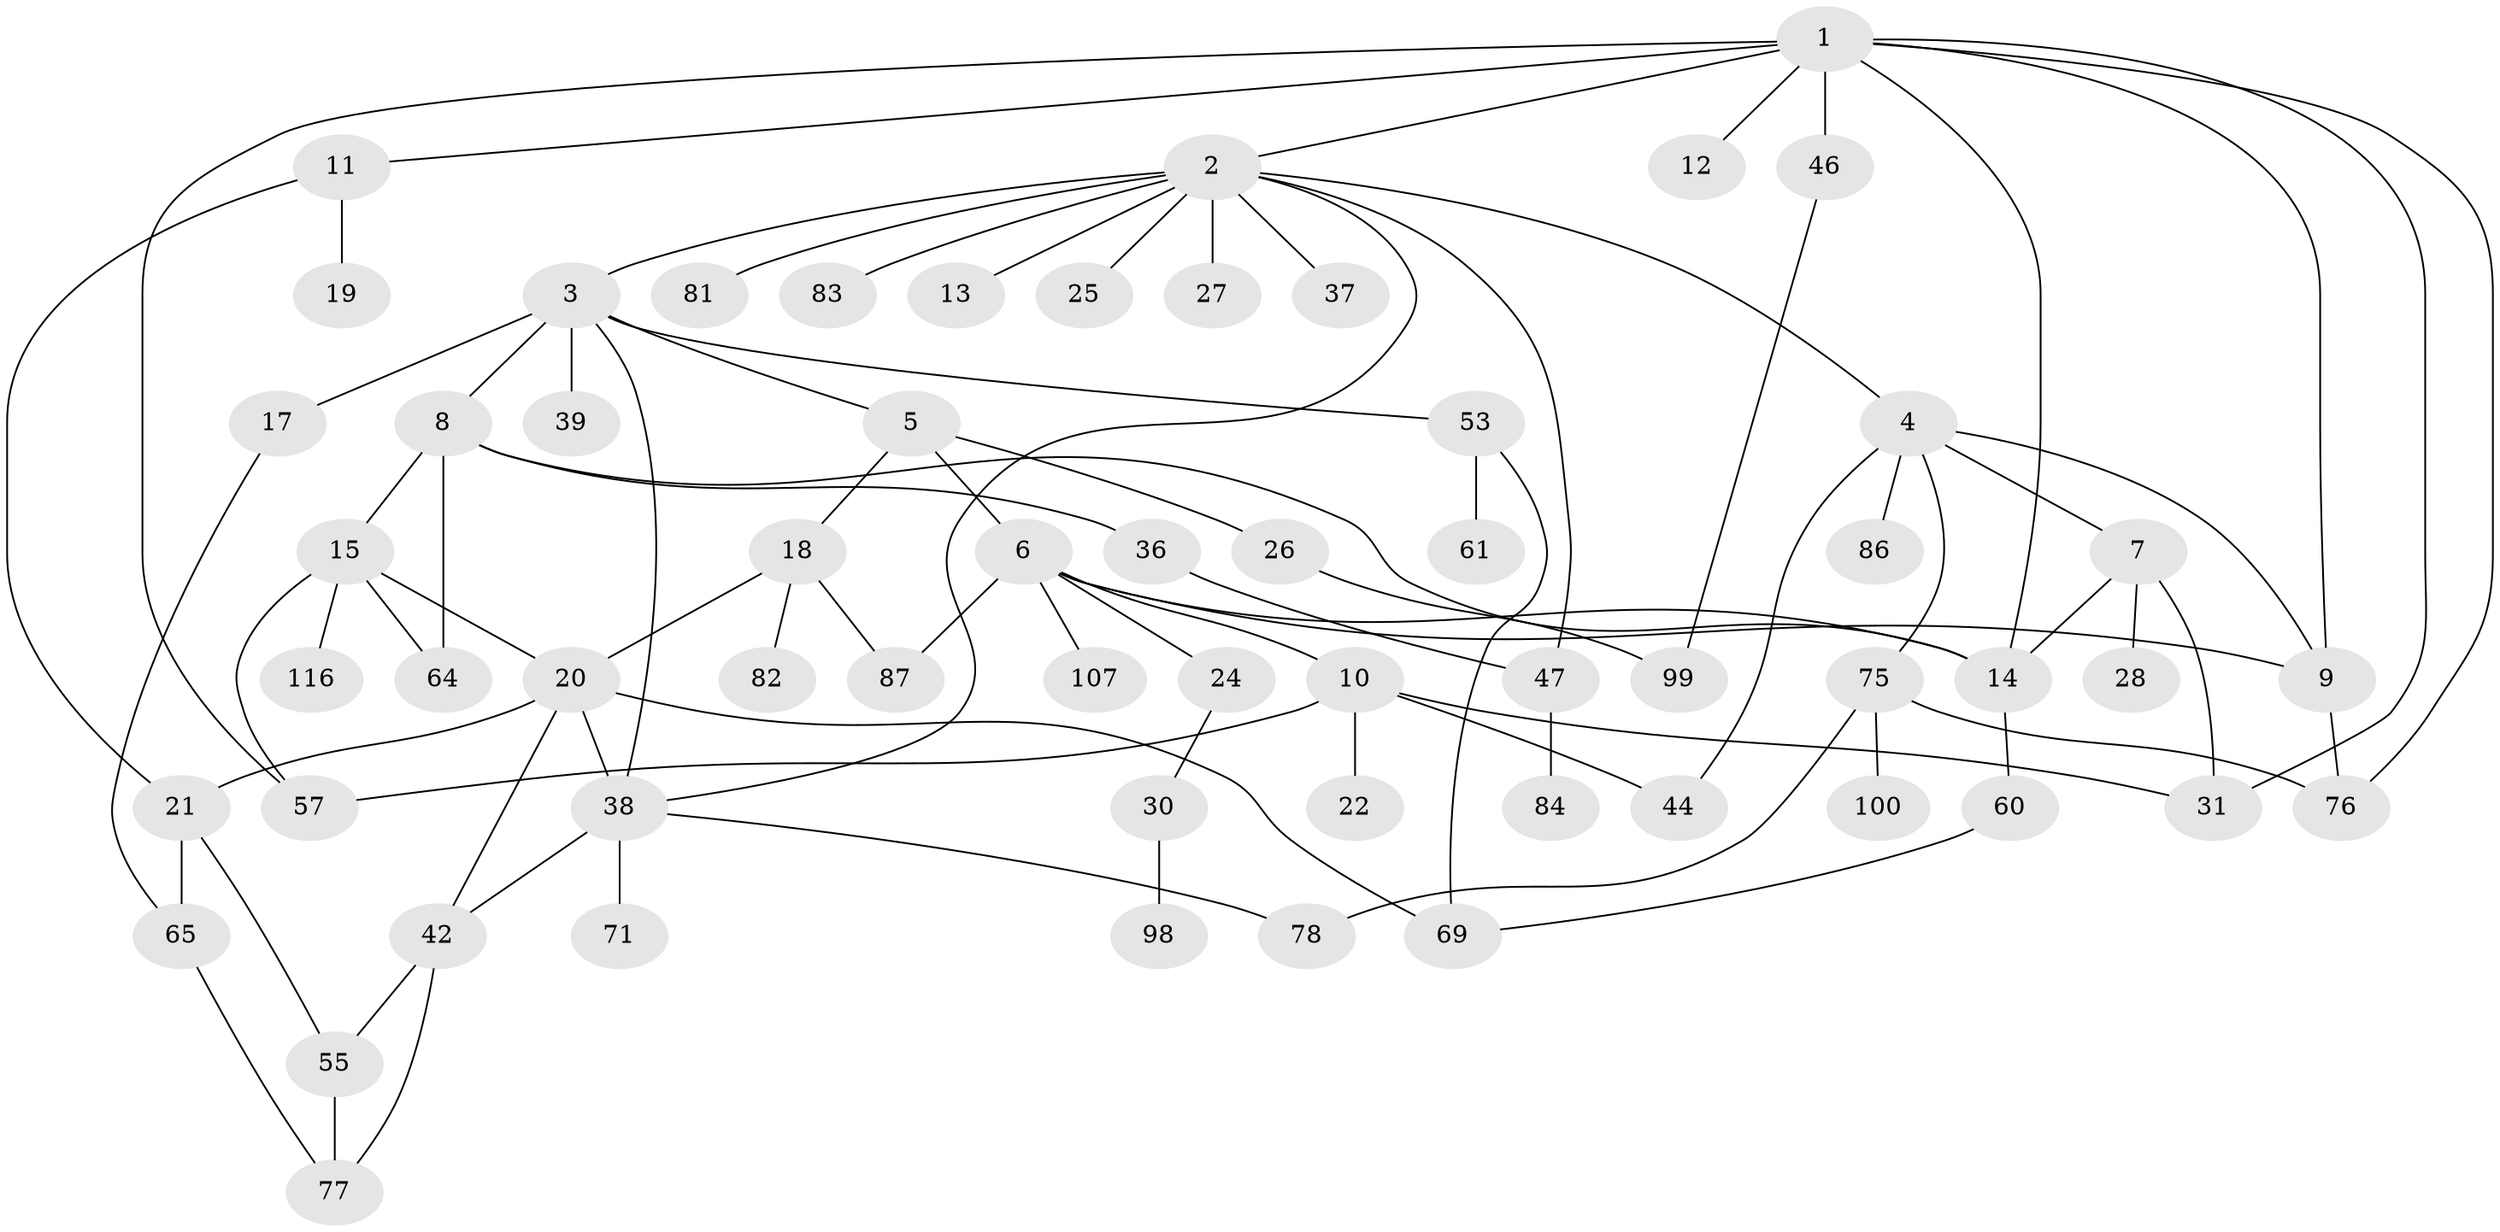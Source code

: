 // original degree distribution, {7: 0.01652892561983471, 10: 0.008264462809917356, 4: 0.09090909090909091, 6: 0.01652892561983471, 5: 0.05785123966942149, 3: 0.19008264462809918, 1: 0.2809917355371901, 2: 0.33884297520661155}
// Generated by graph-tools (version 1.1) at 2025/13/03/09/25 04:13:19]
// undirected, 60 vertices, 87 edges
graph export_dot {
graph [start="1"]
  node [color=gray90,style=filled];
  1 [super="+52"];
  2 [super="+72+23"];
  3;
  4 [super="+49"];
  5;
  6 [super="+16"];
  7 [super="+56"];
  8 [super="+29"];
  9 [super="+54"];
  10;
  11;
  12;
  13 [super="+32"];
  14 [super="+104+50"];
  15 [super="+95"];
  17;
  18;
  19;
  20 [super="+40+105+45"];
  21 [super="+97"];
  22 [super="+34"];
  24;
  25;
  26 [super="+74"];
  27;
  28;
  30 [super="+48"];
  31 [super="+35"];
  36 [super="+73"];
  37 [super="+43+93"];
  38 [super="+51+63+59"];
  39;
  42 [super="+80"];
  44 [super="+90"];
  46;
  47;
  53;
  55 [super="+66+67"];
  57 [super="+112"];
  60;
  61;
  64 [super="+79"];
  65 [super="+85"];
  69;
  71;
  75 [super="+114"];
  76 [super="+89"];
  77;
  78 [super="+91"];
  81;
  82 [super="+94"];
  83;
  84 [super="+119"];
  86;
  87 [super="+103+111"];
  98;
  99 [super="+102"];
  100;
  107;
  116;
  1 -- 2;
  1 -- 11;
  1 -- 12;
  1 -- 14;
  1 -- 46;
  1 -- 57;
  1 -- 76;
  1 -- 9;
  1 -- 31;
  2 -- 3;
  2 -- 4;
  2 -- 13;
  2 -- 25;
  2 -- 27;
  2 -- 47;
  2 -- 81;
  2 -- 83;
  2 -- 37;
  2 -- 38;
  3 -- 5;
  3 -- 8;
  3 -- 17;
  3 -- 39;
  3 -- 53;
  3 -- 38;
  4 -- 7;
  4 -- 9;
  4 -- 86;
  4 -- 75;
  4 -- 44;
  5 -- 6;
  5 -- 18;
  5 -- 26;
  6 -- 10;
  6 -- 24;
  6 -- 107;
  6 -- 9;
  6 -- 87;
  6 -- 14;
  7 -- 28;
  7 -- 14;
  7 -- 31;
  8 -- 15;
  8 -- 36 [weight=2];
  8 -- 14;
  8 -- 64;
  9 -- 76;
  10 -- 22;
  10 -- 31;
  10 -- 44;
  10 -- 57;
  11 -- 19;
  11 -- 21;
  14 -- 60;
  15 -- 116;
  15 -- 64;
  15 -- 57;
  15 -- 20;
  17 -- 65;
  18 -- 20;
  18 -- 82;
  18 -- 87;
  20 -- 69;
  20 -- 21;
  20 -- 42;
  20 -- 38 [weight=2];
  21 -- 55;
  21 -- 65;
  24 -- 30;
  26 -- 99;
  30 -- 98;
  36 -- 47;
  38 -- 42;
  38 -- 78;
  38 -- 71;
  42 -- 77;
  42 -- 55;
  46 -- 99;
  47 -- 84;
  53 -- 61;
  53 -- 69;
  55 -- 77;
  60 -- 69;
  65 -- 77;
  75 -- 100;
  75 -- 76;
  75 -- 78;
}
